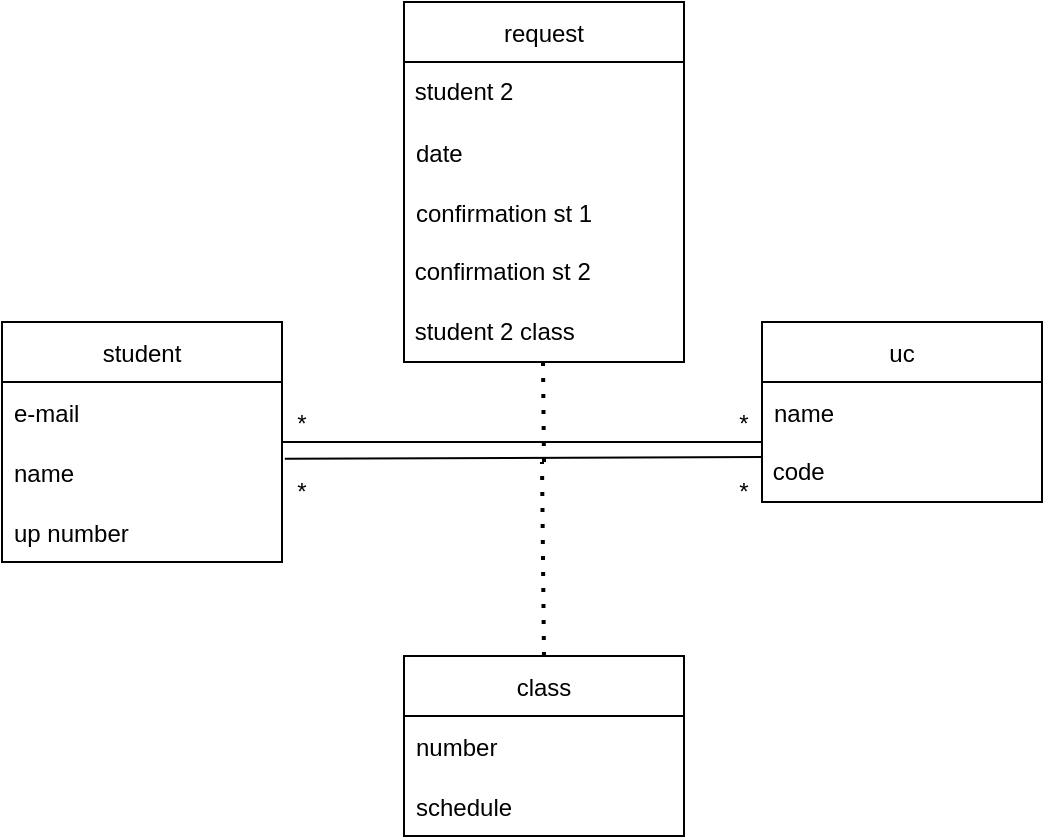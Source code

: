<mxfile version="17.4.0" type="device"><diagram id="LnBV7DrusfFd7TuiRltL" name="Page-1"><mxGraphModel dx="782" dy="1548" grid="1" gridSize="10" guides="1" tooltips="1" connect="1" arrows="1" fold="1" page="1" pageScale="1" pageWidth="827" pageHeight="1169" math="0" shadow="0"><root><mxCell id="0"/><mxCell id="1" parent="0"/><mxCell id="qzhHlvMJmA83oKqvOfNr-2" value="student" style="swimlane;fontStyle=0;childLayout=stackLayout;horizontal=1;startSize=30;horizontalStack=0;resizeParent=1;resizeParentMax=0;resizeLast=0;collapsible=1;marginBottom=0;" parent="1" vertex="1"><mxGeometry x="120" y="140" width="140" height="120" as="geometry"/></mxCell><mxCell id="qzhHlvMJmA83oKqvOfNr-3" value="e-mail" style="text;strokeColor=none;fillColor=none;align=left;verticalAlign=middle;spacingLeft=4;spacingRight=4;overflow=hidden;points=[[0,0.5],[1,0.5]];portConstraint=eastwest;rotatable=0;" parent="qzhHlvMJmA83oKqvOfNr-2" vertex="1"><mxGeometry y="30" width="140" height="30" as="geometry"/></mxCell><mxCell id="qzhHlvMJmA83oKqvOfNr-4" value="name" style="text;strokeColor=none;fillColor=none;align=left;verticalAlign=middle;spacingLeft=4;spacingRight=4;overflow=hidden;points=[[0,0.5],[1,0.5]];portConstraint=eastwest;rotatable=0;" parent="qzhHlvMJmA83oKqvOfNr-2" vertex="1"><mxGeometry y="60" width="140" height="30" as="geometry"/></mxCell><mxCell id="qzhHlvMJmA83oKqvOfNr-5" value="up number" style="text;strokeColor=none;fillColor=none;align=left;verticalAlign=middle;spacingLeft=4;spacingRight=4;overflow=hidden;points=[[0,0.5],[1,0.5]];portConstraint=eastwest;rotatable=0;" parent="qzhHlvMJmA83oKqvOfNr-2" vertex="1"><mxGeometry y="90" width="140" height="30" as="geometry"/></mxCell><mxCell id="qzhHlvMJmA83oKqvOfNr-8" value="uc" style="swimlane;fontStyle=0;childLayout=stackLayout;horizontal=1;startSize=30;horizontalStack=0;resizeParent=1;resizeParentMax=0;resizeLast=0;collapsible=1;marginBottom=0;" parent="1" vertex="1"><mxGeometry x="500" y="140" width="140" height="90" as="geometry"/></mxCell><mxCell id="qzhHlvMJmA83oKqvOfNr-9" value="name" style="text;strokeColor=none;fillColor=none;align=left;verticalAlign=middle;spacingLeft=4;spacingRight=4;overflow=hidden;points=[[0,0.5],[1,0.5]];portConstraint=eastwest;rotatable=0;" parent="qzhHlvMJmA83oKqvOfNr-8" vertex="1"><mxGeometry y="30" width="140" height="30" as="geometry"/></mxCell><mxCell id="d6i3XQp05iuYrQ61VsRF-1" value="&amp;nbsp;code" style="text;html=1;strokeColor=none;fillColor=none;align=left;verticalAlign=middle;whiteSpace=wrap;rounded=0;" parent="qzhHlvMJmA83oKqvOfNr-8" vertex="1"><mxGeometry y="60" width="140" height="30" as="geometry"/></mxCell><mxCell id="qzhHlvMJmA83oKqvOfNr-12" value="class" style="swimlane;fontStyle=0;childLayout=stackLayout;horizontal=1;startSize=30;horizontalStack=0;resizeParent=1;resizeParentMax=0;resizeLast=0;collapsible=1;marginBottom=0;" parent="1" vertex="1"><mxGeometry x="321" y="307" width="140" height="90" as="geometry"/></mxCell><mxCell id="qzhHlvMJmA83oKqvOfNr-13" value="number" style="text;strokeColor=none;fillColor=none;align=left;verticalAlign=middle;spacingLeft=4;spacingRight=4;overflow=hidden;points=[[0,0.5],[1,0.5]];portConstraint=eastwest;rotatable=0;" parent="qzhHlvMJmA83oKqvOfNr-12" vertex="1"><mxGeometry y="30" width="140" height="30" as="geometry"/></mxCell><mxCell id="qzhHlvMJmA83oKqvOfNr-14" value="schedule" style="text;strokeColor=none;fillColor=none;align=left;verticalAlign=middle;spacingLeft=4;spacingRight=4;overflow=hidden;points=[[0,0.5],[1,0.5]];portConstraint=eastwest;rotatable=0;" parent="qzhHlvMJmA83oKqvOfNr-12" vertex="1"><mxGeometry y="60" width="140" height="30" as="geometry"/></mxCell><mxCell id="qzhHlvMJmA83oKqvOfNr-22" value="" style="endArrow=none;dashed=1;html=1;dashPattern=1 3;strokeWidth=2;rounded=0;exitX=0.5;exitY=0;exitDx=0;exitDy=0;" parent="1" source="qzhHlvMJmA83oKqvOfNr-12" edge="1"><mxGeometry width="50" height="50" relative="1" as="geometry"><mxPoint x="319" y="280" as="sourcePoint"/><mxPoint x="390" y="210" as="targetPoint"/></mxGeometry></mxCell><mxCell id="d6i3XQp05iuYrQ61VsRF-3" value="request" style="swimlane;fontStyle=0;childLayout=stackLayout;horizontal=1;startSize=30;horizontalStack=0;resizeParent=1;resizeParentMax=0;resizeLast=0;collapsible=1;marginBottom=0;" parent="1" vertex="1"><mxGeometry x="321" y="-20" width="140" height="180" as="geometry"/></mxCell><mxCell id="fjhuCKasPQNPcdXWbje8-1" value="&amp;nbsp;student 2" style="text;html=1;strokeColor=none;fillColor=none;align=left;verticalAlign=middle;whiteSpace=wrap;rounded=0;" vertex="1" parent="d6i3XQp05iuYrQ61VsRF-3"><mxGeometry y="30" width="140" height="30" as="geometry"/></mxCell><mxCell id="d6i3XQp05iuYrQ61VsRF-4" value="date" style="text;strokeColor=none;fillColor=none;align=left;verticalAlign=middle;spacingLeft=4;spacingRight=4;overflow=hidden;points=[[0,0.5],[1,0.5]];portConstraint=eastwest;rotatable=0;" parent="d6i3XQp05iuYrQ61VsRF-3" vertex="1"><mxGeometry y="60" width="140" height="30" as="geometry"/></mxCell><mxCell id="d6i3XQp05iuYrQ61VsRF-5" value="confirmation st 1" style="text;strokeColor=none;fillColor=none;align=left;verticalAlign=middle;spacingLeft=4;spacingRight=4;overflow=hidden;points=[[0,0.5],[1,0.5]];portConstraint=eastwest;rotatable=0;" parent="d6i3XQp05iuYrQ61VsRF-3" vertex="1"><mxGeometry y="90" width="140" height="30" as="geometry"/></mxCell><mxCell id="d6i3XQp05iuYrQ61VsRF-7" value="&amp;nbsp;confirmation st 2" style="text;html=1;strokeColor=none;fillColor=none;align=left;verticalAlign=middle;whiteSpace=wrap;rounded=0;" parent="d6i3XQp05iuYrQ61VsRF-3" vertex="1"><mxGeometry y="120" width="140" height="30" as="geometry"/></mxCell><mxCell id="fjhuCKasPQNPcdXWbje8-4" value="&amp;nbsp;student 2 class" style="text;html=1;strokeColor=none;fillColor=none;align=left;verticalAlign=middle;whiteSpace=wrap;rounded=0;" vertex="1" parent="d6i3XQp05iuYrQ61VsRF-3"><mxGeometry y="150" width="140" height="30" as="geometry"/></mxCell><mxCell id="yBKcyuSiZ2ONIa7wjXQ9-3" value="*" style="text;html=1;strokeColor=none;fillColor=none;align=center;verticalAlign=middle;whiteSpace=wrap;rounded=0;" parent="1" vertex="1"><mxGeometry x="240" y="210" width="60" height="30" as="geometry"/></mxCell><mxCell id="yBKcyuSiZ2ONIa7wjXQ9-4" value="*" style="text;html=1;strokeColor=none;fillColor=none;align=center;verticalAlign=middle;whiteSpace=wrap;rounded=0;" parent="1" vertex="1"><mxGeometry x="461" y="210" width="60" height="30" as="geometry"/></mxCell><mxCell id="yBKcyuSiZ2ONIa7wjXQ9-7" value="*" style="text;html=1;strokeColor=none;fillColor=none;align=center;verticalAlign=middle;whiteSpace=wrap;rounded=0;" parent="1" vertex="1"><mxGeometry x="240" y="176" width="60" height="30" as="geometry"/></mxCell><mxCell id="yBKcyuSiZ2ONIa7wjXQ9-9" value="" style="endArrow=none;html=1;rounded=0;entryX=1.01;entryY=0.278;entryDx=0;entryDy=0;entryPerimeter=0;exitX=0;exitY=0.25;exitDx=0;exitDy=0;" parent="1" source="d6i3XQp05iuYrQ61VsRF-1" target="qzhHlvMJmA83oKqvOfNr-4" edge="1"><mxGeometry width="50" height="50" relative="1" as="geometry"><mxPoint x="330" y="300" as="sourcePoint"/><mxPoint x="380" y="250" as="targetPoint"/></mxGeometry></mxCell><mxCell id="fjhuCKasPQNPcdXWbje8-3" value="*" style="text;html=1;strokeColor=none;fillColor=none;align=center;verticalAlign=middle;whiteSpace=wrap;rounded=0;" vertex="1" parent="1"><mxGeometry x="461" y="176" width="60" height="30" as="geometry"/></mxCell><mxCell id="fjhuCKasPQNPcdXWbje8-5" value="" style="endArrow=none;dashed=1;html=1;dashPattern=1 3;strokeWidth=2;rounded=0;" edge="1" parent="1"><mxGeometry width="50" height="50" relative="1" as="geometry"><mxPoint x="391" y="210" as="sourcePoint"/><mxPoint x="390.5" y="160" as="targetPoint"/></mxGeometry></mxCell><mxCell id="fjhuCKasPQNPcdXWbje8-6" value="" style="endArrow=none;html=1;rounded=0;entryX=0.65;entryY=0.8;entryDx=0;entryDy=0;entryPerimeter=0;exitX=0.333;exitY=0.8;exitDx=0;exitDy=0;exitPerimeter=0;" edge="1" parent="1" source="yBKcyuSiZ2ONIa7wjXQ9-7" target="fjhuCKasPQNPcdXWbje8-3"><mxGeometry width="50" height="50" relative="1" as="geometry"><mxPoint x="330" y="230" as="sourcePoint"/><mxPoint x="380" y="180" as="targetPoint"/></mxGeometry></mxCell></root></mxGraphModel></diagram></mxfile>